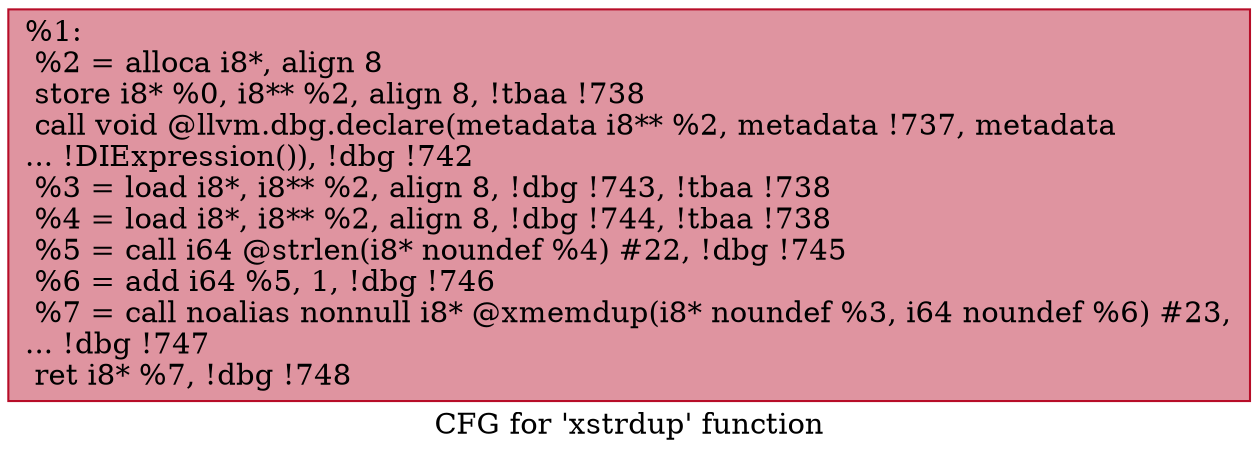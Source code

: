 digraph "CFG for 'xstrdup' function" {
	label="CFG for 'xstrdup' function";

	Node0xd93280 [shape=record,color="#b70d28ff", style=filled, fillcolor="#b70d2870",label="{%1:\l  %2 = alloca i8*, align 8\l  store i8* %0, i8** %2, align 8, !tbaa !738\l  call void @llvm.dbg.declare(metadata i8** %2, metadata !737, metadata\l... !DIExpression()), !dbg !742\l  %3 = load i8*, i8** %2, align 8, !dbg !743, !tbaa !738\l  %4 = load i8*, i8** %2, align 8, !dbg !744, !tbaa !738\l  %5 = call i64 @strlen(i8* noundef %4) #22, !dbg !745\l  %6 = add i64 %5, 1, !dbg !746\l  %7 = call noalias nonnull i8* @xmemdup(i8* noundef %3, i64 noundef %6) #23,\l... !dbg !747\l  ret i8* %7, !dbg !748\l}"];
}
